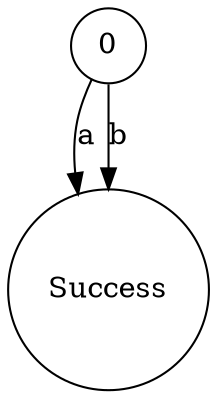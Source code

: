 digraph TestCase5 { 0 [shape=circle,label="0"]; 1 [shape=circle,label="Success"]; 0 -> 1[label="a"]; 0 -> 1[label="b"]; }